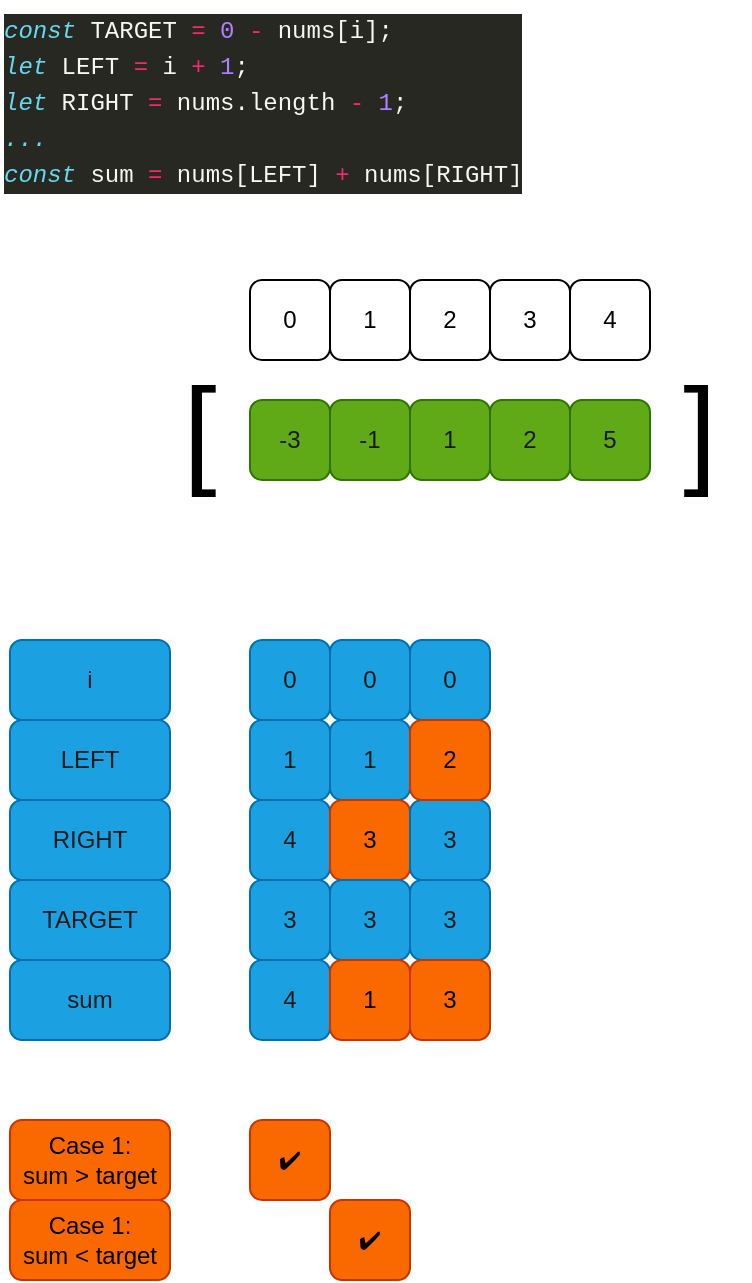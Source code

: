 <mxfile>
    <diagram id="83SOjP97J9nYDNBNEPFA" name="Page-1">
        <mxGraphModel dx="506" dy="1067" grid="1" gridSize="10" guides="1" tooltips="1" connect="1" arrows="1" fold="1" page="1" pageScale="1" pageWidth="850" pageHeight="1100" math="0" shadow="0">
            <root>
                <mxCell id="0"/>
                <mxCell id="1" parent="0"/>
                <mxCell id="3" value="-3" style="rounded=1;whiteSpace=wrap;html=1;fillColor=#60a917;fontColor=#1A1A1A;strokeColor=#2D7600;" vertex="1" parent="1">
                    <mxGeometry x="400" y="280" width="40" height="40" as="geometry"/>
                </mxCell>
                <mxCell id="5" value="-1" style="rounded=1;whiteSpace=wrap;html=1;fillColor=#60a917;fontColor=#1A1A1A;strokeColor=#2D7600;" vertex="1" parent="1">
                    <mxGeometry x="440" y="280" width="40" height="40" as="geometry"/>
                </mxCell>
                <mxCell id="6" value="1" style="rounded=1;whiteSpace=wrap;html=1;fillColor=#60a917;fontColor=#1A1A1A;strokeColor=#2D7600;" vertex="1" parent="1">
                    <mxGeometry x="480" y="280" width="40" height="40" as="geometry"/>
                </mxCell>
                <mxCell id="7" value="2" style="rounded=1;whiteSpace=wrap;html=1;fillColor=#60a917;fontColor=#1A1A1A;strokeColor=#2D7600;" vertex="1" parent="1">
                    <mxGeometry x="520" y="280" width="40" height="40" as="geometry"/>
                </mxCell>
                <mxCell id="8" value="5" style="rounded=1;whiteSpace=wrap;html=1;fillColor=#60a917;fontColor=#1A1A1A;strokeColor=#2D7600;" vertex="1" parent="1">
                    <mxGeometry x="560" y="280" width="40" height="40" as="geometry"/>
                </mxCell>
                <mxCell id="9" value="&lt;font style=&quot;font-size: 60px;&quot;&gt;[&lt;/font&gt;" style="text;html=1;strokeColor=none;fillColor=none;align=center;verticalAlign=middle;whiteSpace=wrap;rounded=0;fontSize=60;" vertex="1" parent="1">
                    <mxGeometry x="350" y="250" width="50" height="90" as="geometry"/>
                </mxCell>
                <mxCell id="10" value="&lt;font style=&quot;font-size: 60px&quot;&gt;]&lt;/font&gt;" style="text;html=1;strokeColor=none;fillColor=none;align=center;verticalAlign=middle;whiteSpace=wrap;rounded=0;fontSize=60;" vertex="1" parent="1">
                    <mxGeometry x="600" y="250" width="50" height="90" as="geometry"/>
                </mxCell>
                <mxCell id="34" value="0" style="rounded=1;whiteSpace=wrap;html=1;" vertex="1" parent="1">
                    <mxGeometry x="400" y="220" width="40" height="40" as="geometry"/>
                </mxCell>
                <mxCell id="35" value="1" style="rounded=1;whiteSpace=wrap;html=1;" vertex="1" parent="1">
                    <mxGeometry x="440" y="220" width="40" height="40" as="geometry"/>
                </mxCell>
                <mxCell id="36" value="2" style="rounded=1;whiteSpace=wrap;html=1;" vertex="1" parent="1">
                    <mxGeometry x="480" y="220" width="40" height="40" as="geometry"/>
                </mxCell>
                <mxCell id="37" value="3" style="rounded=1;whiteSpace=wrap;html=1;" vertex="1" parent="1">
                    <mxGeometry x="520" y="220" width="40" height="40" as="geometry"/>
                </mxCell>
                <mxCell id="38" value="4" style="rounded=1;whiteSpace=wrap;html=1;" vertex="1" parent="1">
                    <mxGeometry x="560" y="220" width="40" height="40" as="geometry"/>
                </mxCell>
                <mxCell id="39" value="0" style="rounded=1;whiteSpace=wrap;html=1;fillColor=#1ba1e2;fontColor=#1A1A1A;strokeColor=#006EAF;" vertex="1" parent="1">
                    <mxGeometry x="400" y="400" width="40" height="40" as="geometry"/>
                </mxCell>
                <mxCell id="40" value="1" style="rounded=1;whiteSpace=wrap;html=1;fillColor=#1ba1e2;fontColor=#1A1A1A;strokeColor=#006EAF;" vertex="1" parent="1">
                    <mxGeometry x="400" y="440" width="40" height="40" as="geometry"/>
                </mxCell>
                <mxCell id="41" value="4" style="rounded=1;whiteSpace=wrap;html=1;fillColor=#1ba1e2;fontColor=#1A1A1A;strokeColor=#006EAF;" vertex="1" parent="1">
                    <mxGeometry x="400" y="480" width="40" height="40" as="geometry"/>
                </mxCell>
                <mxCell id="42" value="3" style="rounded=1;whiteSpace=wrap;html=1;fillColor=#1ba1e2;fontColor=#1A1A1A;strokeColor=#006EAF;" vertex="1" parent="1">
                    <mxGeometry x="400" y="520" width="40" height="40" as="geometry"/>
                </mxCell>
                <mxCell id="43" value="4" style="rounded=1;whiteSpace=wrap;html=1;fillColor=#1ba1e2;fontColor=#1A1A1A;strokeColor=#006EAF;" vertex="1" parent="1">
                    <mxGeometry x="400" y="560" width="40" height="40" as="geometry"/>
                </mxCell>
                <mxCell id="44" value="0" style="rounded=1;whiteSpace=wrap;html=1;fillColor=#1ba1e2;fontColor=#1A1A1A;strokeColor=#006EAF;" vertex="1" parent="1">
                    <mxGeometry x="440" y="400" width="40" height="40" as="geometry"/>
                </mxCell>
                <mxCell id="45" value="1" style="rounded=1;whiteSpace=wrap;html=1;fillColor=#1ba1e2;fontColor=#1A1A1A;strokeColor=#006EAF;" vertex="1" parent="1">
                    <mxGeometry x="440" y="440" width="40" height="40" as="geometry"/>
                </mxCell>
                <mxCell id="46" value="3" style="rounded=1;whiteSpace=wrap;html=1;fillColor=#fa6800;fontColor=#000000;strokeColor=#C73500;" vertex="1" parent="1">
                    <mxGeometry x="440" y="480" width="40" height="40" as="geometry"/>
                </mxCell>
                <mxCell id="47" value="3" style="rounded=1;whiteSpace=wrap;html=1;fillColor=#1ba1e2;fontColor=#1A1A1A;strokeColor=#006EAF;" vertex="1" parent="1">
                    <mxGeometry x="440" y="520" width="40" height="40" as="geometry"/>
                </mxCell>
                <mxCell id="48" value="1" style="rounded=1;whiteSpace=wrap;html=1;fillColor=#fa6800;fontColor=#000000;strokeColor=#C73500;" vertex="1" parent="1">
                    <mxGeometry x="440" y="560" width="40" height="40" as="geometry"/>
                </mxCell>
                <mxCell id="49" value="&lt;div style=&quot;color: rgb(248 , 248 , 242) ; background-color: rgb(39 , 40 , 34) ; font-family: &amp;#34;menlo&amp;#34; , &amp;#34;monaco&amp;#34; , &amp;#34;courier new&amp;#34; , monospace ; font-weight: normal ; font-size: 12px ; line-height: 18px&quot;&gt;&lt;div&gt;&lt;span style=&quot;color: #f8f8f2&quot;&gt;    &lt;/span&gt;&lt;span style=&quot;color: #66d9ef ; font-style: italic&quot;&gt;const&lt;/span&gt;&lt;span style=&quot;color: #f8f8f2&quot;&gt; TARGET &lt;/span&gt;&lt;span style=&quot;color: #f92672&quot;&gt;=&lt;/span&gt;&lt;span style=&quot;color: #f8f8f2&quot;&gt; &lt;/span&gt;&lt;span style=&quot;color: #ae81ff&quot;&gt;0&lt;/span&gt;&lt;span style=&quot;color: #f8f8f2&quot;&gt; &lt;/span&gt;&lt;span style=&quot;color: #f92672&quot;&gt;-&lt;/span&gt;&lt;span style=&quot;color: #f8f8f2&quot;&gt; nums[i];&lt;/span&gt;&lt;/div&gt;&lt;div&gt;&lt;span style=&quot;color: #f8f8f2&quot;&gt;    &lt;/span&gt;&lt;span style=&quot;color: #66d9ef ; font-style: italic&quot;&gt;let&lt;/span&gt;&lt;span style=&quot;color: #f8f8f2&quot;&gt; LEFT &lt;/span&gt;&lt;span style=&quot;color: #f92672&quot;&gt;=&lt;/span&gt;&lt;span style=&quot;color: #f8f8f2&quot;&gt; i &lt;/span&gt;&lt;span style=&quot;color: #f92672&quot;&gt;+&lt;/span&gt;&lt;span style=&quot;color: #f8f8f2&quot;&gt; &lt;/span&gt;&lt;span style=&quot;color: #ae81ff&quot;&gt;1&lt;/span&gt;&lt;span style=&quot;color: #f8f8f2&quot;&gt;;&lt;/span&gt;&lt;/div&gt;&lt;div&gt;&lt;span style=&quot;color: #f8f8f2&quot;&gt;    &lt;/span&gt;&lt;span style=&quot;color: #66d9ef ; font-style: italic&quot;&gt;let&lt;/span&gt;&lt;span style=&quot;color: #f8f8f2&quot;&gt; RIGHT &lt;/span&gt;&lt;span style=&quot;color: #f92672&quot;&gt;=&lt;/span&gt;&lt;span style=&quot;color: #f8f8f2&quot;&gt; nums.length &lt;/span&gt;&lt;span style=&quot;color: #f92672&quot;&gt;-&lt;/span&gt;&lt;span style=&quot;color: #f8f8f2&quot;&gt; &lt;/span&gt;&lt;span style=&quot;color: #ae81ff&quot;&gt;1&lt;/span&gt;&lt;span style=&quot;color: #f8f8f2&quot;&gt;;&lt;/span&gt;&lt;/div&gt;&lt;div&gt;&lt;div style=&quot;font-family: &amp;#34;menlo&amp;#34; , &amp;#34;monaco&amp;#34; , &amp;#34;courier new&amp;#34; , monospace ; line-height: 18px&quot;&gt;&lt;span style=&quot;color: #66d9ef ; font-style: italic&quot;&gt;...&lt;/span&gt;&lt;/div&gt;&lt;div style=&quot;font-family: &amp;#34;menlo&amp;#34; , &amp;#34;monaco&amp;#34; , &amp;#34;courier new&amp;#34; , monospace ; line-height: 18px&quot;&gt;&lt;span style=&quot;color: #66d9ef ; font-style: italic&quot;&gt;const&lt;/span&gt; sum &lt;span style=&quot;color: #f92672&quot;&gt;=&lt;/span&gt; nums[LEFT] &lt;span style=&quot;color: #f92672&quot;&gt;+&lt;/span&gt; nums[RIGHT]&lt;/div&gt;&lt;/div&gt;&lt;div&gt;&lt;span style=&quot;color: #f8f8f2&quot;&gt;&lt;/span&gt;&lt;/div&gt;&lt;/div&gt;" style="text;whiteSpace=wrap;html=1;fontSize=60;fontColor=#1A1A1A;" vertex="1" parent="1">
                    <mxGeometry x="275" y="80" width="300" height="110" as="geometry"/>
                </mxCell>
                <mxCell id="50" value="Case 1:&lt;br&gt;sum &amp;gt; target" style="rounded=1;whiteSpace=wrap;html=1;fillColor=#fa6800;fontColor=#000000;strokeColor=#C73500;" vertex="1" parent="1">
                    <mxGeometry x="280" y="640" width="80" height="40" as="geometry"/>
                </mxCell>
                <mxCell id="51" value="s" style="group" vertex="1" connectable="0" parent="1">
                    <mxGeometry x="280" y="400" width="80" height="200" as="geometry"/>
                </mxCell>
                <mxCell id="28" value="sum" style="rounded=1;whiteSpace=wrap;html=1;fillColor=#1ba1e2;fontColor=#1A1A1A;strokeColor=#006EAF;" vertex="1" parent="51">
                    <mxGeometry y="160" width="80" height="40" as="geometry"/>
                </mxCell>
                <mxCell id="11" value="RIGHT" style="rounded=1;whiteSpace=wrap;html=1;fillColor=#1ba1e2;fontColor=#1A1A1A;strokeColor=#006EAF;" vertex="1" parent="51">
                    <mxGeometry y="80" width="80" height="40" as="geometry"/>
                </mxCell>
                <mxCell id="13" value="LEFT" style="rounded=1;whiteSpace=wrap;html=1;fillColor=#1ba1e2;fontColor=#1A1A1A;strokeColor=#006EAF;" vertex="1" parent="51">
                    <mxGeometry y="40" width="80" height="40" as="geometry"/>
                </mxCell>
                <mxCell id="14" value="TARGET" style="rounded=1;whiteSpace=wrap;html=1;fillColor=#1ba1e2;fontColor=#1A1A1A;strokeColor=#006EAF;" vertex="1" parent="51">
                    <mxGeometry y="120" width="80" height="40" as="geometry"/>
                </mxCell>
                <mxCell id="33" value="i" style="rounded=1;whiteSpace=wrap;html=1;fillColor=#1ba1e2;fontColor=#1A1A1A;strokeColor=#006EAF;" vertex="1" parent="51">
                    <mxGeometry width="80" height="40" as="geometry"/>
                </mxCell>
                <mxCell id="52" value="✔️" style="rounded=1;whiteSpace=wrap;html=1;fillColor=#fa6800;fontColor=#000000;strokeColor=#C73500;" vertex="1" parent="1">
                    <mxGeometry x="400" y="640" width="40" height="40" as="geometry"/>
                </mxCell>
                <mxCell id="54" value="0" style="rounded=1;whiteSpace=wrap;html=1;fillColor=#1ba1e2;fontColor=#1A1A1A;strokeColor=#006EAF;" vertex="1" parent="1">
                    <mxGeometry x="480" y="400" width="40" height="40" as="geometry"/>
                </mxCell>
                <mxCell id="56" value="3" style="rounded=1;whiteSpace=wrap;html=1;fillColor=#1ba1e2;fontColor=#1A1A1A;strokeColor=#006EAF;" vertex="1" parent="1">
                    <mxGeometry x="480" y="480" width="40" height="40" as="geometry"/>
                </mxCell>
                <mxCell id="57" value="3" style="rounded=1;whiteSpace=wrap;html=1;fillColor=#1ba1e2;fontColor=#1A1A1A;strokeColor=#006EAF;" vertex="1" parent="1">
                    <mxGeometry x="480" y="520" width="40" height="40" as="geometry"/>
                </mxCell>
                <mxCell id="58" value="3" style="rounded=1;whiteSpace=wrap;html=1;fillColor=#fa6800;fontColor=#000000;strokeColor=#C73500;" vertex="1" parent="1">
                    <mxGeometry x="480" y="560" width="40" height="40" as="geometry"/>
                </mxCell>
                <mxCell id="59" value="Case 1:&lt;br&gt;sum &amp;lt; target" style="rounded=1;whiteSpace=wrap;html=1;fillColor=#fa6800;fontColor=#000000;strokeColor=#C73500;" vertex="1" parent="1">
                    <mxGeometry x="280" y="680" width="80" height="40" as="geometry"/>
                </mxCell>
                <mxCell id="60" value="✔️" style="rounded=1;whiteSpace=wrap;html=1;fillColor=#fa6800;fontColor=#000000;strokeColor=#C73500;" vertex="1" parent="1">
                    <mxGeometry x="440" y="680" width="40" height="40" as="geometry"/>
                </mxCell>
                <mxCell id="61" value="2" style="rounded=1;whiteSpace=wrap;html=1;fillColor=#fa6800;fontColor=#000000;strokeColor=#C73500;" vertex="1" parent="1">
                    <mxGeometry x="480" y="440" width="40" height="40" as="geometry"/>
                </mxCell>
            </root>
        </mxGraphModel>
    </diagram>
</mxfile>